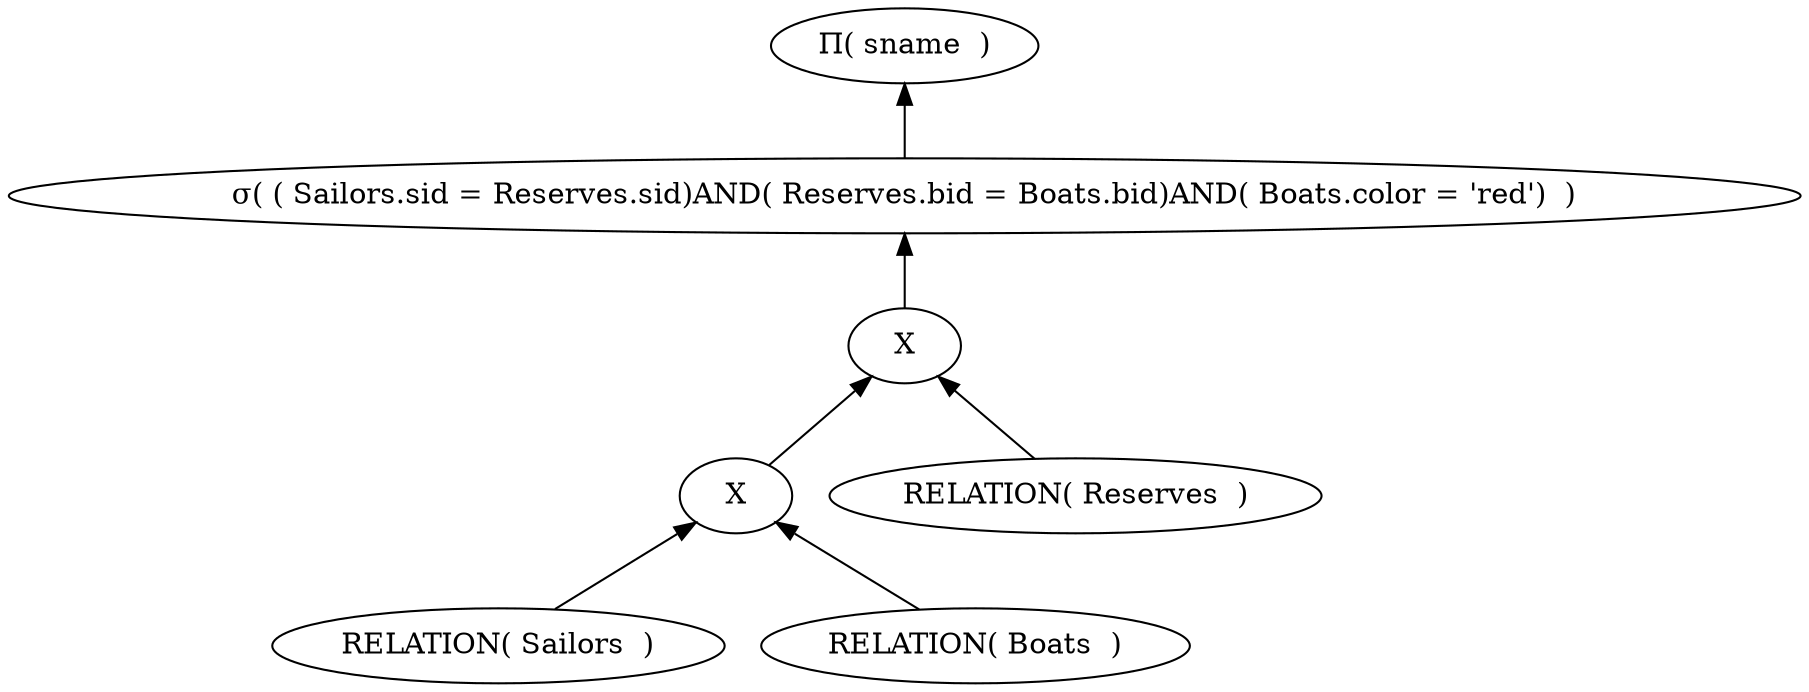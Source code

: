 digraph G {
edge [dir=back]
node1[ label = "&#928;( sname  )"]
node2[ label = "&#963;( ( Sailors.sid = Reserves.sid)AND( Reserves.bid = Boats.bid)AND( Boats.color = 'red')  )" ]
node1->node2
node3[ label = "X"]
node2->node3
node4[ label = "X"]
node3->node4
node5[ label = "RELATION( Sailors  )" ]
node4->node5
node6[ label = "RELATION( Boats  )" ]
node4->node6
node7[ label = "RELATION( Reserves  )" ]
node3->node7
}
